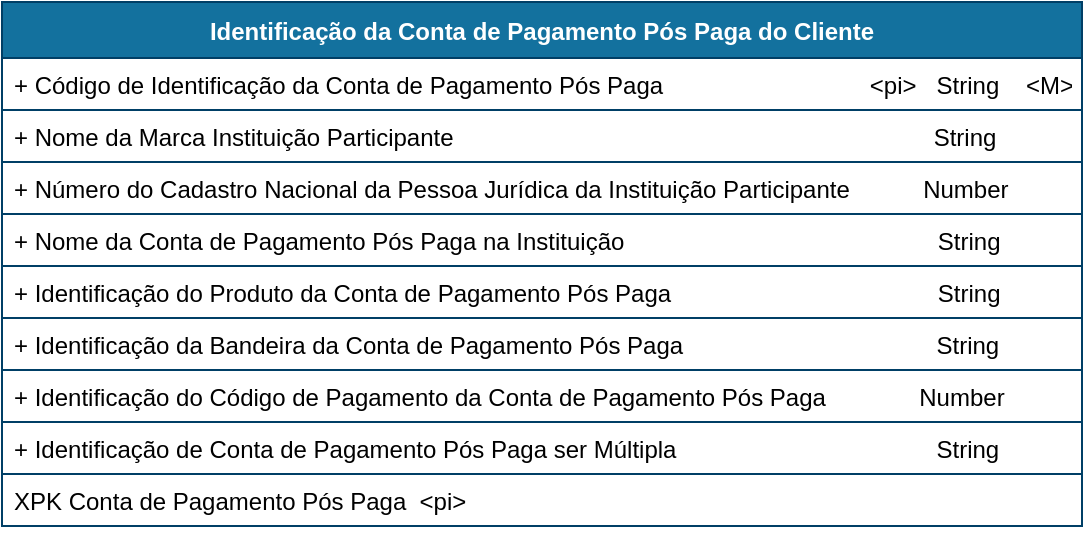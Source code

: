 <mxfile version="14.3.2" type="device"><diagram id="R2lEEEUBdFMjLlhIrx00" name="Balance"><mxGraphModel dx="3120" dy="2005" grid="1" gridSize="10" guides="1" tooltips="1" connect="1" arrows="1" fold="1" page="1" pageScale="1" pageWidth="1169" pageHeight="827" math="0" shadow="0" extFonts="Permanent Marker^https://fonts.googleapis.com/css?family=Permanent+Marker"><root><mxCell id="0"/><mxCell id="1" parent="0"/><mxCell id="AKTEsfnDCdTXs4y5ryZj-1" value="Identificação da Conta de Pagamento Pós Paga do Cliente" style="swimlane;fontStyle=1;childLayout=stackLayout;horizontal=1;startSize=28;horizontalStack=0;resizeParent=1;resizeParentMax=0;resizeLast=0;collapsible=1;marginBottom=0;rounded=0;shadow=0;comic=0;sketch=0;align=center;html=0;autosize=1;fillColor=#13719E;strokeColor=#003F66;fontColor=#FFFFFF;" parent="1" vertex="1"><mxGeometry x="-2320" y="-1600" width="540" height="262" as="geometry"/></mxCell><mxCell id="AKTEsfnDCdTXs4y5ryZj-2" value="+ Código de Identificação da Conta de Pagamento Pós Paga                               &lt;pi&gt;   String    &lt;M&gt;" style="text;fillColor=none;align=left;verticalAlign=top;spacingLeft=4;spacingRight=4;overflow=hidden;rotatable=0;points=[[0,0.5],[1,0.5]];portConstraint=eastwest;strokeColor=#003F66;" parent="AKTEsfnDCdTXs4y5ryZj-1" vertex="1"><mxGeometry y="28" width="540" height="26" as="geometry"/></mxCell><mxCell id="AKTEsfnDCdTXs4y5ryZj-21" value="+ Nome da Marca Instituição Participante                                                                        String    " style="text;fillColor=none;align=left;verticalAlign=top;spacingLeft=4;spacingRight=4;overflow=hidden;rotatable=0;points=[[0,0.5],[1,0.5]];portConstraint=eastwest;strokeColor=#003F66;" parent="AKTEsfnDCdTXs4y5ryZj-1" vertex="1"><mxGeometry y="54" width="540" height="26" as="geometry"/></mxCell><mxCell id="AKTEsfnDCdTXs4y5ryZj-22" value="+ Número do Cadastro Nacional da Pessoa Jurídica da Instituição Participante           Number  " style="text;fillColor=none;align=left;verticalAlign=top;spacingLeft=4;spacingRight=4;overflow=hidden;rotatable=0;points=[[0,0.5],[1,0.5]];portConstraint=eastwest;strokeColor=#003F66;" parent="AKTEsfnDCdTXs4y5ryZj-1" vertex="1"><mxGeometry y="80" width="540" height="26" as="geometry"/></mxCell><mxCell id="AKTEsfnDCdTXs4y5ryZj-4" value="+ Nome da Conta de Pagamento Pós Paga na Instituição                                               String     " style="text;fillColor=none;align=left;verticalAlign=top;spacingLeft=4;spacingRight=4;overflow=hidden;rotatable=0;points=[[0,0.5],[1,0.5]];portConstraint=eastwest;strokeColor=#003F66;" parent="AKTEsfnDCdTXs4y5ryZj-1" vertex="1"><mxGeometry y="106" width="540" height="26" as="geometry"/></mxCell><mxCell id="AKTEsfnDCdTXs4y5ryZj-5" value="+ Identificação do Produto da Conta de Pagamento Pós Paga                                        String   " style="text;fillColor=none;align=left;verticalAlign=top;spacingLeft=4;spacingRight=4;overflow=hidden;rotatable=0;points=[[0,0.5],[1,0.5]];portConstraint=eastwest;strokeColor=#003F66;" parent="AKTEsfnDCdTXs4y5ryZj-1" vertex="1"><mxGeometry y="132" width="540" height="26" as="geometry"/></mxCell><mxCell id="AKTEsfnDCdTXs4y5ryZj-6" value="+ Identificação da Bandeira da Conta de Pagamento Pós Paga                                      String " style="text;fillColor=none;align=left;verticalAlign=top;spacingLeft=4;spacingRight=4;overflow=hidden;rotatable=0;points=[[0,0.5],[1,0.5]];portConstraint=eastwest;strokeColor=#003F66;" parent="AKTEsfnDCdTXs4y5ryZj-1" vertex="1"><mxGeometry y="158" width="540" height="26" as="geometry"/></mxCell><mxCell id="AKTEsfnDCdTXs4y5ryZj-60" value="+ Identificação do Código de Pagamento da Conta de Pagamento Pós Paga              Number     " style="text;fillColor=none;align=left;verticalAlign=top;spacingLeft=4;spacingRight=4;overflow=hidden;rotatable=0;points=[[0,0.5],[1,0.5]];portConstraint=eastwest;strokeColor=#003F66;" parent="AKTEsfnDCdTXs4y5ryZj-1" vertex="1"><mxGeometry y="184" width="540" height="26" as="geometry"/></mxCell><mxCell id="AKTEsfnDCdTXs4y5ryZj-61" value="+ Identificação de Conta de Pagamento Pós Paga ser Múltipla                                       String     " style="text;fillColor=none;align=left;verticalAlign=top;spacingLeft=4;spacingRight=4;overflow=hidden;rotatable=0;points=[[0,0.5],[1,0.5]];portConstraint=eastwest;strokeColor=#003F66;" parent="AKTEsfnDCdTXs4y5ryZj-1" vertex="1"><mxGeometry y="210" width="540" height="26" as="geometry"/></mxCell><mxCell id="AKTEsfnDCdTXs4y5ryZj-62" value="XPK Conta de Pagamento Pós Paga  &lt;pi&gt;" style="text;fillColor=none;align=left;verticalAlign=top;spacingLeft=4;spacingRight=4;overflow=hidden;rotatable=0;points=[[0,0.5],[1,0.5]];portConstraint=eastwest;strokeColor=#003F66;" parent="AKTEsfnDCdTXs4y5ryZj-1" vertex="1"><mxGeometry y="236" width="540" height="26" as="geometry"/></mxCell></root></mxGraphModel></diagram></mxfile>